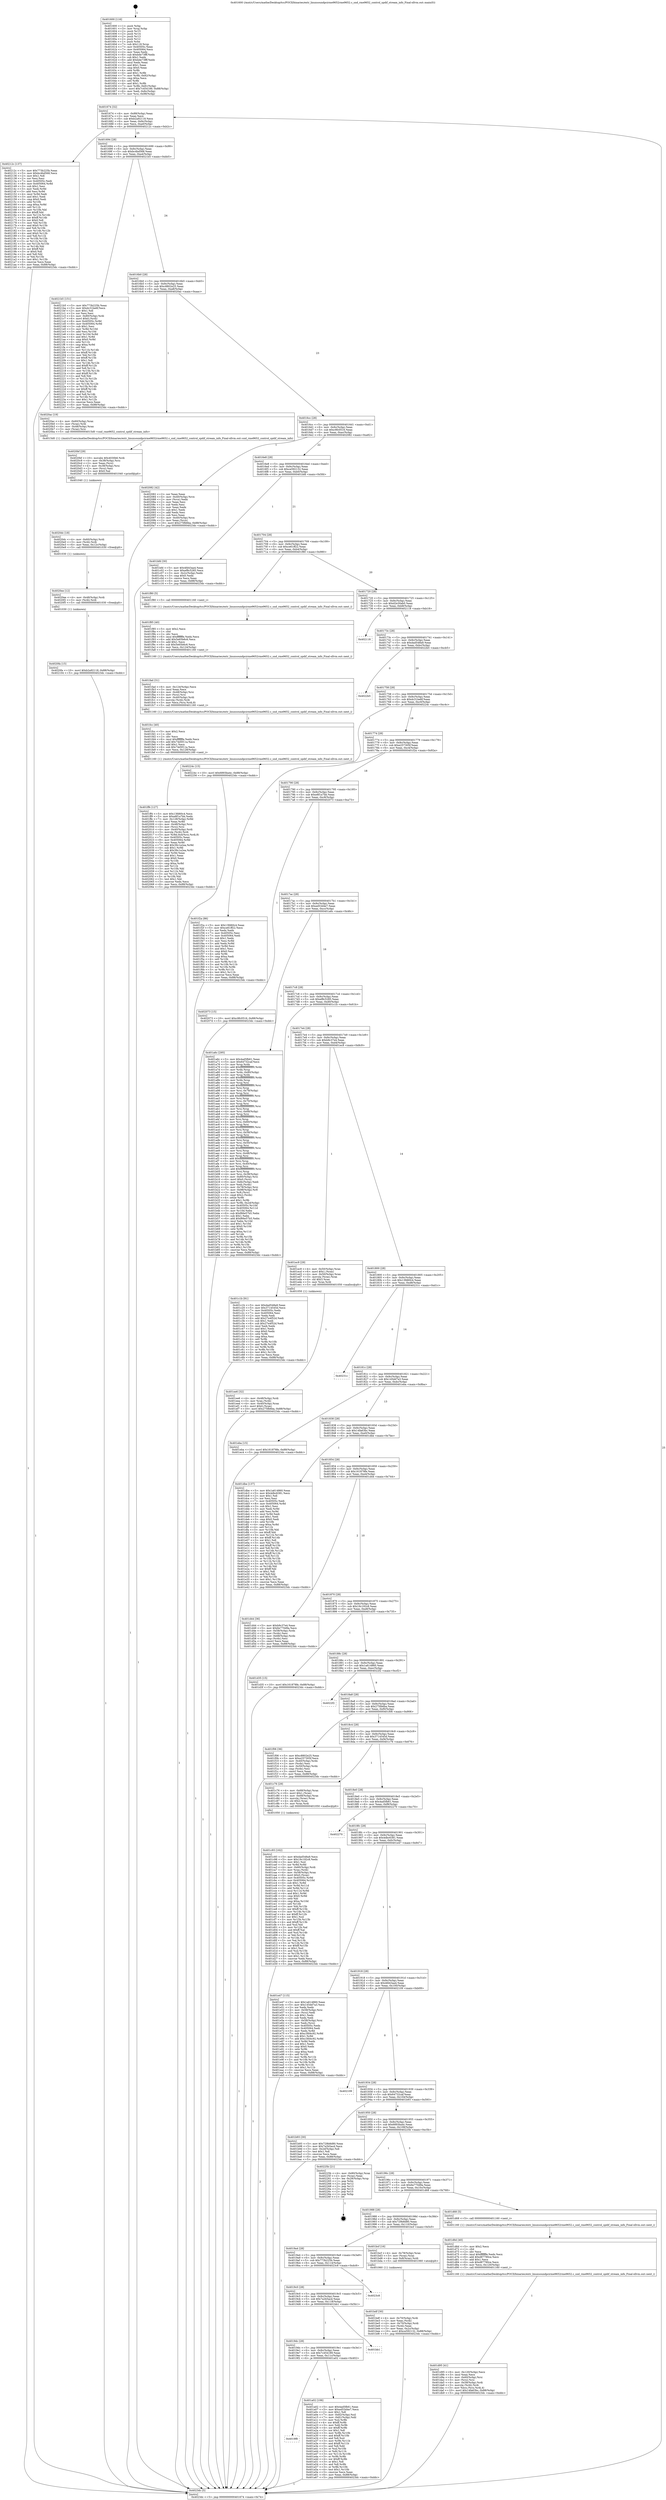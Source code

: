 digraph "0x401600" {
  label = "0x401600 (/mnt/c/Users/mathe/Desktop/tcc/POCII/binaries/extr_linuxsoundpcirme9652rme9652.c_snd_rme9652_control_spdif_stream_info_Final-ollvm.out::main(0))"
  labelloc = "t"
  node[shape=record]

  Entry [label="",width=0.3,height=0.3,shape=circle,fillcolor=black,style=filled]
  "0x401674" [label="{
     0x401674 [32]\l
     | [instrs]\l
     &nbsp;&nbsp;0x401674 \<+6\>: mov -0x88(%rbp),%eax\l
     &nbsp;&nbsp;0x40167a \<+2\>: mov %eax,%ecx\l
     &nbsp;&nbsp;0x40167c \<+6\>: sub $0xb2a92118,%ecx\l
     &nbsp;&nbsp;0x401682 \<+6\>: mov %eax,-0x9c(%rbp)\l
     &nbsp;&nbsp;0x401688 \<+6\>: mov %ecx,-0xa0(%rbp)\l
     &nbsp;&nbsp;0x40168e \<+6\>: je 000000000040212c \<main+0xb2c\>\l
  }"]
  "0x40212c" [label="{
     0x40212c [137]\l
     | [instrs]\l
     &nbsp;&nbsp;0x40212c \<+5\>: mov $0x773b225b,%eax\l
     &nbsp;&nbsp;0x402131 \<+5\>: mov $0xbc4bd568,%ecx\l
     &nbsp;&nbsp;0x402136 \<+2\>: mov $0x1,%dl\l
     &nbsp;&nbsp;0x402138 \<+2\>: xor %esi,%esi\l
     &nbsp;&nbsp;0x40213a \<+7\>: mov 0x40505c,%edi\l
     &nbsp;&nbsp;0x402141 \<+8\>: mov 0x405064,%r8d\l
     &nbsp;&nbsp;0x402149 \<+3\>: sub $0x1,%esi\l
     &nbsp;&nbsp;0x40214c \<+3\>: mov %edi,%r9d\l
     &nbsp;&nbsp;0x40214f \<+3\>: add %esi,%r9d\l
     &nbsp;&nbsp;0x402152 \<+4\>: imul %r9d,%edi\l
     &nbsp;&nbsp;0x402156 \<+3\>: and $0x1,%edi\l
     &nbsp;&nbsp;0x402159 \<+3\>: cmp $0x0,%edi\l
     &nbsp;&nbsp;0x40215c \<+4\>: sete %r10b\l
     &nbsp;&nbsp;0x402160 \<+4\>: cmp $0xa,%r8d\l
     &nbsp;&nbsp;0x402164 \<+4\>: setl %r11b\l
     &nbsp;&nbsp;0x402168 \<+3\>: mov %r10b,%bl\l
     &nbsp;&nbsp;0x40216b \<+3\>: xor $0xff,%bl\l
     &nbsp;&nbsp;0x40216e \<+3\>: mov %r11b,%r14b\l
     &nbsp;&nbsp;0x402171 \<+4\>: xor $0xff,%r14b\l
     &nbsp;&nbsp;0x402175 \<+3\>: xor $0x0,%dl\l
     &nbsp;&nbsp;0x402178 \<+3\>: mov %bl,%r15b\l
     &nbsp;&nbsp;0x40217b \<+4\>: and $0x0,%r15b\l
     &nbsp;&nbsp;0x40217f \<+3\>: and %dl,%r10b\l
     &nbsp;&nbsp;0x402182 \<+3\>: mov %r14b,%r12b\l
     &nbsp;&nbsp;0x402185 \<+4\>: and $0x0,%r12b\l
     &nbsp;&nbsp;0x402189 \<+3\>: and %dl,%r11b\l
     &nbsp;&nbsp;0x40218c \<+3\>: or %r10b,%r15b\l
     &nbsp;&nbsp;0x40218f \<+3\>: or %r11b,%r12b\l
     &nbsp;&nbsp;0x402192 \<+3\>: xor %r12b,%r15b\l
     &nbsp;&nbsp;0x402195 \<+3\>: or %r14b,%bl\l
     &nbsp;&nbsp;0x402198 \<+3\>: xor $0xff,%bl\l
     &nbsp;&nbsp;0x40219b \<+3\>: or $0x0,%dl\l
     &nbsp;&nbsp;0x40219e \<+2\>: and %dl,%bl\l
     &nbsp;&nbsp;0x4021a0 \<+3\>: or %bl,%r15b\l
     &nbsp;&nbsp;0x4021a3 \<+4\>: test $0x1,%r15b\l
     &nbsp;&nbsp;0x4021a7 \<+3\>: cmovne %ecx,%eax\l
     &nbsp;&nbsp;0x4021aa \<+6\>: mov %eax,-0x88(%rbp)\l
     &nbsp;&nbsp;0x4021b0 \<+5\>: jmp 00000000004023dc \<main+0xddc\>\l
  }"]
  "0x401694" [label="{
     0x401694 [28]\l
     | [instrs]\l
     &nbsp;&nbsp;0x401694 \<+5\>: jmp 0000000000401699 \<main+0x99\>\l
     &nbsp;&nbsp;0x401699 \<+6\>: mov -0x9c(%rbp),%eax\l
     &nbsp;&nbsp;0x40169f \<+5\>: sub $0xbc4bd568,%eax\l
     &nbsp;&nbsp;0x4016a4 \<+6\>: mov %eax,-0xa4(%rbp)\l
     &nbsp;&nbsp;0x4016aa \<+6\>: je 00000000004021b5 \<main+0xbb5\>\l
  }"]
  Exit [label="",width=0.3,height=0.3,shape=circle,fillcolor=black,style=filled,peripheries=2]
  "0x4021b5" [label="{
     0x4021b5 [151]\l
     | [instrs]\l
     &nbsp;&nbsp;0x4021b5 \<+5\>: mov $0x773b225b,%eax\l
     &nbsp;&nbsp;0x4021ba \<+5\>: mov $0xdc31be6f,%ecx\l
     &nbsp;&nbsp;0x4021bf \<+2\>: mov $0x1,%dl\l
     &nbsp;&nbsp;0x4021c1 \<+2\>: xor %esi,%esi\l
     &nbsp;&nbsp;0x4021c3 \<+4\>: mov -0x80(%rbp),%rdi\l
     &nbsp;&nbsp;0x4021c7 \<+6\>: movl $0x0,(%rdi)\l
     &nbsp;&nbsp;0x4021cd \<+8\>: mov 0x40505c,%r8d\l
     &nbsp;&nbsp;0x4021d5 \<+8\>: mov 0x405064,%r9d\l
     &nbsp;&nbsp;0x4021dd \<+3\>: sub $0x1,%esi\l
     &nbsp;&nbsp;0x4021e0 \<+3\>: mov %r8d,%r10d\l
     &nbsp;&nbsp;0x4021e3 \<+3\>: add %esi,%r10d\l
     &nbsp;&nbsp;0x4021e6 \<+4\>: imul %r10d,%r8d\l
     &nbsp;&nbsp;0x4021ea \<+4\>: and $0x1,%r8d\l
     &nbsp;&nbsp;0x4021ee \<+4\>: cmp $0x0,%r8d\l
     &nbsp;&nbsp;0x4021f2 \<+4\>: sete %r11b\l
     &nbsp;&nbsp;0x4021f6 \<+4\>: cmp $0xa,%r9d\l
     &nbsp;&nbsp;0x4021fa \<+3\>: setl %bl\l
     &nbsp;&nbsp;0x4021fd \<+3\>: mov %r11b,%r14b\l
     &nbsp;&nbsp;0x402200 \<+4\>: xor $0xff,%r14b\l
     &nbsp;&nbsp;0x402204 \<+3\>: mov %bl,%r15b\l
     &nbsp;&nbsp;0x402207 \<+4\>: xor $0xff,%r15b\l
     &nbsp;&nbsp;0x40220b \<+3\>: xor $0x1,%dl\l
     &nbsp;&nbsp;0x40220e \<+3\>: mov %r14b,%r12b\l
     &nbsp;&nbsp;0x402211 \<+4\>: and $0xff,%r12b\l
     &nbsp;&nbsp;0x402215 \<+3\>: and %dl,%r11b\l
     &nbsp;&nbsp;0x402218 \<+3\>: mov %r15b,%r13b\l
     &nbsp;&nbsp;0x40221b \<+4\>: and $0xff,%r13b\l
     &nbsp;&nbsp;0x40221f \<+2\>: and %dl,%bl\l
     &nbsp;&nbsp;0x402221 \<+3\>: or %r11b,%r12b\l
     &nbsp;&nbsp;0x402224 \<+3\>: or %bl,%r13b\l
     &nbsp;&nbsp;0x402227 \<+3\>: xor %r13b,%r12b\l
     &nbsp;&nbsp;0x40222a \<+3\>: or %r15b,%r14b\l
     &nbsp;&nbsp;0x40222d \<+4\>: xor $0xff,%r14b\l
     &nbsp;&nbsp;0x402231 \<+3\>: or $0x1,%dl\l
     &nbsp;&nbsp;0x402234 \<+3\>: and %dl,%r14b\l
     &nbsp;&nbsp;0x402237 \<+3\>: or %r14b,%r12b\l
     &nbsp;&nbsp;0x40223a \<+4\>: test $0x1,%r12b\l
     &nbsp;&nbsp;0x40223e \<+3\>: cmovne %ecx,%eax\l
     &nbsp;&nbsp;0x402241 \<+6\>: mov %eax,-0x88(%rbp)\l
     &nbsp;&nbsp;0x402247 \<+5\>: jmp 00000000004023dc \<main+0xddc\>\l
  }"]
  "0x4016b0" [label="{
     0x4016b0 [28]\l
     | [instrs]\l
     &nbsp;&nbsp;0x4016b0 \<+5\>: jmp 00000000004016b5 \<main+0xb5\>\l
     &nbsp;&nbsp;0x4016b5 \<+6\>: mov -0x9c(%rbp),%eax\l
     &nbsp;&nbsp;0x4016bb \<+5\>: sub $0xc8802e25,%eax\l
     &nbsp;&nbsp;0x4016c0 \<+6\>: mov %eax,-0xa8(%rbp)\l
     &nbsp;&nbsp;0x4016c6 \<+6\>: je 00000000004020ac \<main+0xaac\>\l
  }"]
  "0x4020fa" [label="{
     0x4020fa [15]\l
     | [instrs]\l
     &nbsp;&nbsp;0x4020fa \<+10\>: movl $0xb2a92118,-0x88(%rbp)\l
     &nbsp;&nbsp;0x402104 \<+5\>: jmp 00000000004023dc \<main+0xddc\>\l
  }"]
  "0x4020ac" [label="{
     0x4020ac [19]\l
     | [instrs]\l
     &nbsp;&nbsp;0x4020ac \<+4\>: mov -0x60(%rbp),%rax\l
     &nbsp;&nbsp;0x4020b0 \<+3\>: mov (%rax),%rdi\l
     &nbsp;&nbsp;0x4020b3 \<+4\>: mov -0x48(%rbp),%rax\l
     &nbsp;&nbsp;0x4020b7 \<+3\>: mov (%rax),%rsi\l
     &nbsp;&nbsp;0x4020ba \<+5\>: call 00000000004015d0 \<snd_rme9652_control_spdif_stream_info\>\l
     | [calls]\l
     &nbsp;&nbsp;0x4015d0 \{1\} (/mnt/c/Users/mathe/Desktop/tcc/POCII/binaries/extr_linuxsoundpcirme9652rme9652.c_snd_rme9652_control_spdif_stream_info_Final-ollvm.out::snd_rme9652_control_spdif_stream_info)\l
  }"]
  "0x4016cc" [label="{
     0x4016cc [28]\l
     | [instrs]\l
     &nbsp;&nbsp;0x4016cc \<+5\>: jmp 00000000004016d1 \<main+0xd1\>\l
     &nbsp;&nbsp;0x4016d1 \<+6\>: mov -0x9c(%rbp),%eax\l
     &nbsp;&nbsp;0x4016d7 \<+5\>: sub $0xc9fc0516,%eax\l
     &nbsp;&nbsp;0x4016dc \<+6\>: mov %eax,-0xac(%rbp)\l
     &nbsp;&nbsp;0x4016e2 \<+6\>: je 0000000000402082 \<main+0xa82\>\l
  }"]
  "0x4020ee" [label="{
     0x4020ee [12]\l
     | [instrs]\l
     &nbsp;&nbsp;0x4020ee \<+4\>: mov -0x48(%rbp),%rdi\l
     &nbsp;&nbsp;0x4020f2 \<+3\>: mov (%rdi),%rdi\l
     &nbsp;&nbsp;0x4020f5 \<+5\>: call 0000000000401030 \<free@plt\>\l
     | [calls]\l
     &nbsp;&nbsp;0x401030 \{1\} (unknown)\l
  }"]
  "0x402082" [label="{
     0x402082 [42]\l
     | [instrs]\l
     &nbsp;&nbsp;0x402082 \<+2\>: xor %eax,%eax\l
     &nbsp;&nbsp;0x402084 \<+4\>: mov -0x40(%rbp),%rcx\l
     &nbsp;&nbsp;0x402088 \<+2\>: mov (%rcx),%edx\l
     &nbsp;&nbsp;0x40208a \<+2\>: mov %eax,%esi\l
     &nbsp;&nbsp;0x40208c \<+2\>: sub %edx,%esi\l
     &nbsp;&nbsp;0x40208e \<+2\>: mov %eax,%edx\l
     &nbsp;&nbsp;0x402090 \<+3\>: sub $0x1,%edx\l
     &nbsp;&nbsp;0x402093 \<+2\>: add %edx,%esi\l
     &nbsp;&nbsp;0x402095 \<+2\>: sub %esi,%eax\l
     &nbsp;&nbsp;0x402097 \<+4\>: mov -0x40(%rbp),%rcx\l
     &nbsp;&nbsp;0x40209b \<+2\>: mov %eax,(%rcx)\l
     &nbsp;&nbsp;0x40209d \<+10\>: movl $0x275fb6ba,-0x88(%rbp)\l
     &nbsp;&nbsp;0x4020a7 \<+5\>: jmp 00000000004023dc \<main+0xddc\>\l
  }"]
  "0x4016e8" [label="{
     0x4016e8 [28]\l
     | [instrs]\l
     &nbsp;&nbsp;0x4016e8 \<+5\>: jmp 00000000004016ed \<main+0xed\>\l
     &nbsp;&nbsp;0x4016ed \<+6\>: mov -0x9c(%rbp),%eax\l
     &nbsp;&nbsp;0x4016f3 \<+5\>: sub $0xce592132,%eax\l
     &nbsp;&nbsp;0x4016f8 \<+6\>: mov %eax,-0xb0(%rbp)\l
     &nbsp;&nbsp;0x4016fe \<+6\>: je 0000000000401bfd \<main+0x5fd\>\l
  }"]
  "0x4020dc" [label="{
     0x4020dc [18]\l
     | [instrs]\l
     &nbsp;&nbsp;0x4020dc \<+4\>: mov -0x60(%rbp),%rdi\l
     &nbsp;&nbsp;0x4020e0 \<+3\>: mov (%rdi),%rdi\l
     &nbsp;&nbsp;0x4020e3 \<+6\>: mov %eax,-0x12c(%rbp)\l
     &nbsp;&nbsp;0x4020e9 \<+5\>: call 0000000000401030 \<free@plt\>\l
     | [calls]\l
     &nbsp;&nbsp;0x401030 \{1\} (unknown)\l
  }"]
  "0x401bfd" [label="{
     0x401bfd [30]\l
     | [instrs]\l
     &nbsp;&nbsp;0x401bfd \<+5\>: mov $0x4fd43aa4,%eax\l
     &nbsp;&nbsp;0x401c02 \<+5\>: mov $0xef8c5285,%ecx\l
     &nbsp;&nbsp;0x401c07 \<+3\>: mov -0x2c(%rbp),%edx\l
     &nbsp;&nbsp;0x401c0a \<+3\>: cmp $0x0,%edx\l
     &nbsp;&nbsp;0x401c0d \<+3\>: cmove %ecx,%eax\l
     &nbsp;&nbsp;0x401c10 \<+6\>: mov %eax,-0x88(%rbp)\l
     &nbsp;&nbsp;0x401c16 \<+5\>: jmp 00000000004023dc \<main+0xddc\>\l
  }"]
  "0x401704" [label="{
     0x401704 [28]\l
     | [instrs]\l
     &nbsp;&nbsp;0x401704 \<+5\>: jmp 0000000000401709 \<main+0x109\>\l
     &nbsp;&nbsp;0x401709 \<+6\>: mov -0x9c(%rbp),%eax\l
     &nbsp;&nbsp;0x40170f \<+5\>: sub $0xce61ff22,%eax\l
     &nbsp;&nbsp;0x401714 \<+6\>: mov %eax,-0xb4(%rbp)\l
     &nbsp;&nbsp;0x40171a \<+6\>: je 0000000000401f80 \<main+0x980\>\l
  }"]
  "0x4020bf" [label="{
     0x4020bf [29]\l
     | [instrs]\l
     &nbsp;&nbsp;0x4020bf \<+10\>: movabs $0x4030b6,%rdi\l
     &nbsp;&nbsp;0x4020c9 \<+4\>: mov -0x38(%rbp),%rsi\l
     &nbsp;&nbsp;0x4020cd \<+2\>: mov %eax,(%rsi)\l
     &nbsp;&nbsp;0x4020cf \<+4\>: mov -0x38(%rbp),%rsi\l
     &nbsp;&nbsp;0x4020d3 \<+2\>: mov (%rsi),%esi\l
     &nbsp;&nbsp;0x4020d5 \<+2\>: mov $0x0,%al\l
     &nbsp;&nbsp;0x4020d7 \<+5\>: call 0000000000401040 \<printf@plt\>\l
     | [calls]\l
     &nbsp;&nbsp;0x401040 \{1\} (unknown)\l
  }"]
  "0x401f80" [label="{
     0x401f80 [5]\l
     | [instrs]\l
     &nbsp;&nbsp;0x401f80 \<+5\>: call 0000000000401160 \<next_i\>\l
     | [calls]\l
     &nbsp;&nbsp;0x401160 \{1\} (/mnt/c/Users/mathe/Desktop/tcc/POCII/binaries/extr_linuxsoundpcirme9652rme9652.c_snd_rme9652_control_spdif_stream_info_Final-ollvm.out::next_i)\l
  }"]
  "0x401720" [label="{
     0x401720 [28]\l
     | [instrs]\l
     &nbsp;&nbsp;0x401720 \<+5\>: jmp 0000000000401725 \<main+0x125\>\l
     &nbsp;&nbsp;0x401725 \<+6\>: mov -0x9c(%rbp),%eax\l
     &nbsp;&nbsp;0x40172b \<+5\>: sub $0xd2e30ab0,%eax\l
     &nbsp;&nbsp;0x401730 \<+6\>: mov %eax,-0xb8(%rbp)\l
     &nbsp;&nbsp;0x401736 \<+6\>: je 0000000000402118 \<main+0xb18\>\l
  }"]
  "0x401ff4" [label="{
     0x401ff4 [127]\l
     | [instrs]\l
     &nbsp;&nbsp;0x401ff4 \<+5\>: mov $0x13fd60c4,%ecx\l
     &nbsp;&nbsp;0x401ff9 \<+5\>: mov $0xe8f1a7bb,%edx\l
     &nbsp;&nbsp;0x401ffe \<+7\>: mov -0x128(%rbp),%r8d\l
     &nbsp;&nbsp;0x402005 \<+4\>: imul %eax,%r8d\l
     &nbsp;&nbsp;0x402009 \<+4\>: mov -0x48(%rbp),%rsi\l
     &nbsp;&nbsp;0x40200d \<+3\>: mov (%rsi),%rsi\l
     &nbsp;&nbsp;0x402010 \<+4\>: mov -0x40(%rbp),%rdi\l
     &nbsp;&nbsp;0x402014 \<+3\>: movslq (%rdi),%rdi\l
     &nbsp;&nbsp;0x402017 \<+5\>: mov %r8d,0x4(%rsi,%rdi,8)\l
     &nbsp;&nbsp;0x40201c \<+7\>: mov 0x40505c,%eax\l
     &nbsp;&nbsp;0x402023 \<+8\>: mov 0x405064,%r8d\l
     &nbsp;&nbsp;0x40202b \<+3\>: mov %eax,%r9d\l
     &nbsp;&nbsp;0x40202e \<+7\>: add $0x39c1a2ea,%r9d\l
     &nbsp;&nbsp;0x402035 \<+4\>: sub $0x1,%r9d\l
     &nbsp;&nbsp;0x402039 \<+7\>: sub $0x39c1a2ea,%r9d\l
     &nbsp;&nbsp;0x402040 \<+4\>: imul %r9d,%eax\l
     &nbsp;&nbsp;0x402044 \<+3\>: and $0x1,%eax\l
     &nbsp;&nbsp;0x402047 \<+3\>: cmp $0x0,%eax\l
     &nbsp;&nbsp;0x40204a \<+4\>: sete %r10b\l
     &nbsp;&nbsp;0x40204e \<+4\>: cmp $0xa,%r8d\l
     &nbsp;&nbsp;0x402052 \<+4\>: setl %r11b\l
     &nbsp;&nbsp;0x402056 \<+3\>: mov %r10b,%bl\l
     &nbsp;&nbsp;0x402059 \<+3\>: and %r11b,%bl\l
     &nbsp;&nbsp;0x40205c \<+3\>: xor %r11b,%r10b\l
     &nbsp;&nbsp;0x40205f \<+3\>: or %r10b,%bl\l
     &nbsp;&nbsp;0x402062 \<+3\>: test $0x1,%bl\l
     &nbsp;&nbsp;0x402065 \<+3\>: cmovne %edx,%ecx\l
     &nbsp;&nbsp;0x402068 \<+6\>: mov %ecx,-0x88(%rbp)\l
     &nbsp;&nbsp;0x40206e \<+5\>: jmp 00000000004023dc \<main+0xddc\>\l
  }"]
  "0x402118" [label="{
     0x402118\l
  }", style=dashed]
  "0x40173c" [label="{
     0x40173c [28]\l
     | [instrs]\l
     &nbsp;&nbsp;0x40173c \<+5\>: jmp 0000000000401741 \<main+0x141\>\l
     &nbsp;&nbsp;0x401741 \<+6\>: mov -0x9c(%rbp),%eax\l
     &nbsp;&nbsp;0x401747 \<+5\>: sub $0xdad548a9,%eax\l
     &nbsp;&nbsp;0x40174c \<+6\>: mov %eax,-0xbc(%rbp)\l
     &nbsp;&nbsp;0x401752 \<+6\>: je 00000000004022b5 \<main+0xcb5\>\l
  }"]
  "0x401fcc" [label="{
     0x401fcc [40]\l
     | [instrs]\l
     &nbsp;&nbsp;0x401fcc \<+5\>: mov $0x2,%ecx\l
     &nbsp;&nbsp;0x401fd1 \<+1\>: cltd\l
     &nbsp;&nbsp;0x401fd2 \<+2\>: idiv %ecx\l
     &nbsp;&nbsp;0x401fd4 \<+6\>: imul $0xfffffffe,%edx,%ecx\l
     &nbsp;&nbsp;0x401fda \<+6\>: add $0x74d5f11a,%ecx\l
     &nbsp;&nbsp;0x401fe0 \<+3\>: add $0x1,%ecx\l
     &nbsp;&nbsp;0x401fe3 \<+6\>: sub $0x74d5f11a,%ecx\l
     &nbsp;&nbsp;0x401fe9 \<+6\>: mov %ecx,-0x128(%rbp)\l
     &nbsp;&nbsp;0x401fef \<+5\>: call 0000000000401160 \<next_i\>\l
     | [calls]\l
     &nbsp;&nbsp;0x401160 \{1\} (/mnt/c/Users/mathe/Desktop/tcc/POCII/binaries/extr_linuxsoundpcirme9652rme9652.c_snd_rme9652_control_spdif_stream_info_Final-ollvm.out::next_i)\l
  }"]
  "0x4022b5" [label="{
     0x4022b5\l
  }", style=dashed]
  "0x401758" [label="{
     0x401758 [28]\l
     | [instrs]\l
     &nbsp;&nbsp;0x401758 \<+5\>: jmp 000000000040175d \<main+0x15d\>\l
     &nbsp;&nbsp;0x40175d \<+6\>: mov -0x9c(%rbp),%eax\l
     &nbsp;&nbsp;0x401763 \<+5\>: sub $0xdc31be6f,%eax\l
     &nbsp;&nbsp;0x401768 \<+6\>: mov %eax,-0xc0(%rbp)\l
     &nbsp;&nbsp;0x40176e \<+6\>: je 000000000040224c \<main+0xc4c\>\l
  }"]
  "0x401fad" [label="{
     0x401fad [31]\l
     | [instrs]\l
     &nbsp;&nbsp;0x401fad \<+6\>: mov -0x124(%rbp),%ecx\l
     &nbsp;&nbsp;0x401fb3 \<+3\>: imul %eax,%ecx\l
     &nbsp;&nbsp;0x401fb6 \<+4\>: mov -0x48(%rbp),%rsi\l
     &nbsp;&nbsp;0x401fba \<+3\>: mov (%rsi),%rsi\l
     &nbsp;&nbsp;0x401fbd \<+4\>: mov -0x40(%rbp),%rdi\l
     &nbsp;&nbsp;0x401fc1 \<+3\>: movslq (%rdi),%rdi\l
     &nbsp;&nbsp;0x401fc4 \<+3\>: mov %ecx,(%rsi,%rdi,8)\l
     &nbsp;&nbsp;0x401fc7 \<+5\>: call 0000000000401160 \<next_i\>\l
     | [calls]\l
     &nbsp;&nbsp;0x401160 \{1\} (/mnt/c/Users/mathe/Desktop/tcc/POCII/binaries/extr_linuxsoundpcirme9652rme9652.c_snd_rme9652_control_spdif_stream_info_Final-ollvm.out::next_i)\l
  }"]
  "0x40224c" [label="{
     0x40224c [15]\l
     | [instrs]\l
     &nbsp;&nbsp;0x40224c \<+10\>: movl $0x6893ba4c,-0x88(%rbp)\l
     &nbsp;&nbsp;0x402256 \<+5\>: jmp 00000000004023dc \<main+0xddc\>\l
  }"]
  "0x401774" [label="{
     0x401774 [28]\l
     | [instrs]\l
     &nbsp;&nbsp;0x401774 \<+5\>: jmp 0000000000401779 \<main+0x179\>\l
     &nbsp;&nbsp;0x401779 \<+6\>: mov -0x9c(%rbp),%eax\l
     &nbsp;&nbsp;0x40177f \<+5\>: sub $0xe257305f,%eax\l
     &nbsp;&nbsp;0x401784 \<+6\>: mov %eax,-0xc4(%rbp)\l
     &nbsp;&nbsp;0x40178a \<+6\>: je 0000000000401f2a \<main+0x92a\>\l
  }"]
  "0x401f85" [label="{
     0x401f85 [40]\l
     | [instrs]\l
     &nbsp;&nbsp;0x401f85 \<+5\>: mov $0x2,%ecx\l
     &nbsp;&nbsp;0x401f8a \<+1\>: cltd\l
     &nbsp;&nbsp;0x401f8b \<+2\>: idiv %ecx\l
     &nbsp;&nbsp;0x401f8d \<+6\>: imul $0xfffffffe,%edx,%ecx\l
     &nbsp;&nbsp;0x401f93 \<+6\>: add $0x5e65b6c6,%ecx\l
     &nbsp;&nbsp;0x401f99 \<+3\>: add $0x1,%ecx\l
     &nbsp;&nbsp;0x401f9c \<+6\>: sub $0x5e65b6c6,%ecx\l
     &nbsp;&nbsp;0x401fa2 \<+6\>: mov %ecx,-0x124(%rbp)\l
     &nbsp;&nbsp;0x401fa8 \<+5\>: call 0000000000401160 \<next_i\>\l
     | [calls]\l
     &nbsp;&nbsp;0x401160 \{1\} (/mnt/c/Users/mathe/Desktop/tcc/POCII/binaries/extr_linuxsoundpcirme9652rme9652.c_snd_rme9652_control_spdif_stream_info_Final-ollvm.out::next_i)\l
  }"]
  "0x401f2a" [label="{
     0x401f2a [86]\l
     | [instrs]\l
     &nbsp;&nbsp;0x401f2a \<+5\>: mov $0x13fd60c4,%eax\l
     &nbsp;&nbsp;0x401f2f \<+5\>: mov $0xce61ff22,%ecx\l
     &nbsp;&nbsp;0x401f34 \<+2\>: xor %edx,%edx\l
     &nbsp;&nbsp;0x401f36 \<+7\>: mov 0x40505c,%esi\l
     &nbsp;&nbsp;0x401f3d \<+7\>: mov 0x405064,%edi\l
     &nbsp;&nbsp;0x401f44 \<+3\>: sub $0x1,%edx\l
     &nbsp;&nbsp;0x401f47 \<+3\>: mov %esi,%r8d\l
     &nbsp;&nbsp;0x401f4a \<+3\>: add %edx,%r8d\l
     &nbsp;&nbsp;0x401f4d \<+4\>: imul %r8d,%esi\l
     &nbsp;&nbsp;0x401f51 \<+3\>: and $0x1,%esi\l
     &nbsp;&nbsp;0x401f54 \<+3\>: cmp $0x0,%esi\l
     &nbsp;&nbsp;0x401f57 \<+4\>: sete %r9b\l
     &nbsp;&nbsp;0x401f5b \<+3\>: cmp $0xa,%edi\l
     &nbsp;&nbsp;0x401f5e \<+4\>: setl %r10b\l
     &nbsp;&nbsp;0x401f62 \<+3\>: mov %r9b,%r11b\l
     &nbsp;&nbsp;0x401f65 \<+3\>: and %r10b,%r11b\l
     &nbsp;&nbsp;0x401f68 \<+3\>: xor %r10b,%r9b\l
     &nbsp;&nbsp;0x401f6b \<+3\>: or %r9b,%r11b\l
     &nbsp;&nbsp;0x401f6e \<+4\>: test $0x1,%r11b\l
     &nbsp;&nbsp;0x401f72 \<+3\>: cmovne %ecx,%eax\l
     &nbsp;&nbsp;0x401f75 \<+6\>: mov %eax,-0x88(%rbp)\l
     &nbsp;&nbsp;0x401f7b \<+5\>: jmp 00000000004023dc \<main+0xddc\>\l
  }"]
  "0x401790" [label="{
     0x401790 [28]\l
     | [instrs]\l
     &nbsp;&nbsp;0x401790 \<+5\>: jmp 0000000000401795 \<main+0x195\>\l
     &nbsp;&nbsp;0x401795 \<+6\>: mov -0x9c(%rbp),%eax\l
     &nbsp;&nbsp;0x40179b \<+5\>: sub $0xe8f1a7bb,%eax\l
     &nbsp;&nbsp;0x4017a0 \<+6\>: mov %eax,-0xc8(%rbp)\l
     &nbsp;&nbsp;0x4017a6 \<+6\>: je 0000000000402073 \<main+0xa73\>\l
  }"]
  "0x401ee6" [label="{
     0x401ee6 [32]\l
     | [instrs]\l
     &nbsp;&nbsp;0x401ee6 \<+4\>: mov -0x48(%rbp),%rdi\l
     &nbsp;&nbsp;0x401eea \<+3\>: mov %rax,(%rdi)\l
     &nbsp;&nbsp;0x401eed \<+4\>: mov -0x40(%rbp),%rax\l
     &nbsp;&nbsp;0x401ef1 \<+6\>: movl $0x0,(%rax)\l
     &nbsp;&nbsp;0x401ef7 \<+10\>: movl $0x275fb6ba,-0x88(%rbp)\l
     &nbsp;&nbsp;0x401f01 \<+5\>: jmp 00000000004023dc \<main+0xddc\>\l
  }"]
  "0x402073" [label="{
     0x402073 [15]\l
     | [instrs]\l
     &nbsp;&nbsp;0x402073 \<+10\>: movl $0xc9fc0516,-0x88(%rbp)\l
     &nbsp;&nbsp;0x40207d \<+5\>: jmp 00000000004023dc \<main+0xddc\>\l
  }"]
  "0x4017ac" [label="{
     0x4017ac [28]\l
     | [instrs]\l
     &nbsp;&nbsp;0x4017ac \<+5\>: jmp 00000000004017b1 \<main+0x1b1\>\l
     &nbsp;&nbsp;0x4017b1 \<+6\>: mov -0x9c(%rbp),%eax\l
     &nbsp;&nbsp;0x4017b7 \<+5\>: sub $0xed53d4e7,%eax\l
     &nbsp;&nbsp;0x4017bc \<+6\>: mov %eax,-0xcc(%rbp)\l
     &nbsp;&nbsp;0x4017c2 \<+6\>: je 0000000000401a6c \<main+0x46c\>\l
  }"]
  "0x401d95" [label="{
     0x401d95 [41]\l
     | [instrs]\l
     &nbsp;&nbsp;0x401d95 \<+6\>: mov -0x120(%rbp),%ecx\l
     &nbsp;&nbsp;0x401d9b \<+3\>: imul %eax,%ecx\l
     &nbsp;&nbsp;0x401d9e \<+4\>: mov -0x60(%rbp),%rsi\l
     &nbsp;&nbsp;0x401da2 \<+3\>: mov (%rsi),%rsi\l
     &nbsp;&nbsp;0x401da5 \<+4\>: mov -0x58(%rbp),%rdi\l
     &nbsp;&nbsp;0x401da9 \<+3\>: movslq (%rdi),%rdi\l
     &nbsp;&nbsp;0x401dac \<+3\>: mov %ecx,(%rsi,%rdi,4)\l
     &nbsp;&nbsp;0x401daf \<+10\>: movl $0x14fa63bc,-0x88(%rbp)\l
     &nbsp;&nbsp;0x401db9 \<+5\>: jmp 00000000004023dc \<main+0xddc\>\l
  }"]
  "0x401a6c" [label="{
     0x401a6c [295]\l
     | [instrs]\l
     &nbsp;&nbsp;0x401a6c \<+5\>: mov $0x4ad5fb61,%eax\l
     &nbsp;&nbsp;0x401a71 \<+5\>: mov $0x64732caf,%ecx\l
     &nbsp;&nbsp;0x401a76 \<+3\>: mov %rsp,%rdx\l
     &nbsp;&nbsp;0x401a79 \<+4\>: add $0xfffffffffffffff0,%rdx\l
     &nbsp;&nbsp;0x401a7d \<+3\>: mov %rdx,%rsp\l
     &nbsp;&nbsp;0x401a80 \<+4\>: mov %rdx,-0x80(%rbp)\l
     &nbsp;&nbsp;0x401a84 \<+3\>: mov %rsp,%rdx\l
     &nbsp;&nbsp;0x401a87 \<+4\>: add $0xfffffffffffffff0,%rdx\l
     &nbsp;&nbsp;0x401a8b \<+3\>: mov %rdx,%rsp\l
     &nbsp;&nbsp;0x401a8e \<+3\>: mov %rsp,%rsi\l
     &nbsp;&nbsp;0x401a91 \<+4\>: add $0xfffffffffffffff0,%rsi\l
     &nbsp;&nbsp;0x401a95 \<+3\>: mov %rsi,%rsp\l
     &nbsp;&nbsp;0x401a98 \<+4\>: mov %rsi,-0x78(%rbp)\l
     &nbsp;&nbsp;0x401a9c \<+3\>: mov %rsp,%rsi\l
     &nbsp;&nbsp;0x401a9f \<+4\>: add $0xfffffffffffffff0,%rsi\l
     &nbsp;&nbsp;0x401aa3 \<+3\>: mov %rsi,%rsp\l
     &nbsp;&nbsp;0x401aa6 \<+4\>: mov %rsi,-0x70(%rbp)\l
     &nbsp;&nbsp;0x401aaa \<+3\>: mov %rsp,%rsi\l
     &nbsp;&nbsp;0x401aad \<+4\>: add $0xfffffffffffffff0,%rsi\l
     &nbsp;&nbsp;0x401ab1 \<+3\>: mov %rsi,%rsp\l
     &nbsp;&nbsp;0x401ab4 \<+4\>: mov %rsi,-0x68(%rbp)\l
     &nbsp;&nbsp;0x401ab8 \<+3\>: mov %rsp,%rsi\l
     &nbsp;&nbsp;0x401abb \<+4\>: add $0xfffffffffffffff0,%rsi\l
     &nbsp;&nbsp;0x401abf \<+3\>: mov %rsi,%rsp\l
     &nbsp;&nbsp;0x401ac2 \<+4\>: mov %rsi,-0x60(%rbp)\l
     &nbsp;&nbsp;0x401ac6 \<+3\>: mov %rsp,%rsi\l
     &nbsp;&nbsp;0x401ac9 \<+4\>: add $0xfffffffffffffff0,%rsi\l
     &nbsp;&nbsp;0x401acd \<+3\>: mov %rsi,%rsp\l
     &nbsp;&nbsp;0x401ad0 \<+4\>: mov %rsi,-0x58(%rbp)\l
     &nbsp;&nbsp;0x401ad4 \<+3\>: mov %rsp,%rsi\l
     &nbsp;&nbsp;0x401ad7 \<+4\>: add $0xfffffffffffffff0,%rsi\l
     &nbsp;&nbsp;0x401adb \<+3\>: mov %rsi,%rsp\l
     &nbsp;&nbsp;0x401ade \<+4\>: mov %rsi,-0x50(%rbp)\l
     &nbsp;&nbsp;0x401ae2 \<+3\>: mov %rsp,%rsi\l
     &nbsp;&nbsp;0x401ae5 \<+4\>: add $0xfffffffffffffff0,%rsi\l
     &nbsp;&nbsp;0x401ae9 \<+3\>: mov %rsi,%rsp\l
     &nbsp;&nbsp;0x401aec \<+4\>: mov %rsi,-0x48(%rbp)\l
     &nbsp;&nbsp;0x401af0 \<+3\>: mov %rsp,%rsi\l
     &nbsp;&nbsp;0x401af3 \<+4\>: add $0xfffffffffffffff0,%rsi\l
     &nbsp;&nbsp;0x401af7 \<+3\>: mov %rsi,%rsp\l
     &nbsp;&nbsp;0x401afa \<+4\>: mov %rsi,-0x40(%rbp)\l
     &nbsp;&nbsp;0x401afe \<+3\>: mov %rsp,%rsi\l
     &nbsp;&nbsp;0x401b01 \<+4\>: add $0xfffffffffffffff0,%rsi\l
     &nbsp;&nbsp;0x401b05 \<+3\>: mov %rsi,%rsp\l
     &nbsp;&nbsp;0x401b08 \<+4\>: mov %rsi,-0x38(%rbp)\l
     &nbsp;&nbsp;0x401b0c \<+4\>: mov -0x80(%rbp),%rsi\l
     &nbsp;&nbsp;0x401b10 \<+6\>: movl $0x0,(%rsi)\l
     &nbsp;&nbsp;0x401b16 \<+6\>: mov -0x8c(%rbp),%edi\l
     &nbsp;&nbsp;0x401b1c \<+2\>: mov %edi,(%rdx)\l
     &nbsp;&nbsp;0x401b1e \<+4\>: mov -0x78(%rbp),%rsi\l
     &nbsp;&nbsp;0x401b22 \<+7\>: mov -0x98(%rbp),%r8\l
     &nbsp;&nbsp;0x401b29 \<+3\>: mov %r8,(%rsi)\l
     &nbsp;&nbsp;0x401b2c \<+3\>: cmpl $0x2,(%rdx)\l
     &nbsp;&nbsp;0x401b2f \<+4\>: setne %r9b\l
     &nbsp;&nbsp;0x401b33 \<+4\>: and $0x1,%r9b\l
     &nbsp;&nbsp;0x401b37 \<+4\>: mov %r9b,-0x2d(%rbp)\l
     &nbsp;&nbsp;0x401b3b \<+8\>: mov 0x40505c,%r10d\l
     &nbsp;&nbsp;0x401b43 \<+8\>: mov 0x405064,%r11d\l
     &nbsp;&nbsp;0x401b4b \<+3\>: mov %r10d,%ebx\l
     &nbsp;&nbsp;0x401b4e \<+6\>: sub $0xf66e57b5,%ebx\l
     &nbsp;&nbsp;0x401b54 \<+3\>: sub $0x1,%ebx\l
     &nbsp;&nbsp;0x401b57 \<+6\>: add $0xf66e57b5,%ebx\l
     &nbsp;&nbsp;0x401b5d \<+4\>: imul %ebx,%r10d\l
     &nbsp;&nbsp;0x401b61 \<+4\>: and $0x1,%r10d\l
     &nbsp;&nbsp;0x401b65 \<+4\>: cmp $0x0,%r10d\l
     &nbsp;&nbsp;0x401b69 \<+4\>: sete %r9b\l
     &nbsp;&nbsp;0x401b6d \<+4\>: cmp $0xa,%r11d\l
     &nbsp;&nbsp;0x401b71 \<+4\>: setl %r14b\l
     &nbsp;&nbsp;0x401b75 \<+3\>: mov %r9b,%r15b\l
     &nbsp;&nbsp;0x401b78 \<+3\>: and %r14b,%r15b\l
     &nbsp;&nbsp;0x401b7b \<+3\>: xor %r14b,%r9b\l
     &nbsp;&nbsp;0x401b7e \<+3\>: or %r9b,%r15b\l
     &nbsp;&nbsp;0x401b81 \<+4\>: test $0x1,%r15b\l
     &nbsp;&nbsp;0x401b85 \<+3\>: cmovne %ecx,%eax\l
     &nbsp;&nbsp;0x401b88 \<+6\>: mov %eax,-0x88(%rbp)\l
     &nbsp;&nbsp;0x401b8e \<+5\>: jmp 00000000004023dc \<main+0xddc\>\l
  }"]
  "0x4017c8" [label="{
     0x4017c8 [28]\l
     | [instrs]\l
     &nbsp;&nbsp;0x4017c8 \<+5\>: jmp 00000000004017cd \<main+0x1cd\>\l
     &nbsp;&nbsp;0x4017cd \<+6\>: mov -0x9c(%rbp),%eax\l
     &nbsp;&nbsp;0x4017d3 \<+5\>: sub $0xef8c5285,%eax\l
     &nbsp;&nbsp;0x4017d8 \<+6\>: mov %eax,-0xd0(%rbp)\l
     &nbsp;&nbsp;0x4017de \<+6\>: je 0000000000401c1b \<main+0x61b\>\l
  }"]
  "0x401d6d" [label="{
     0x401d6d [40]\l
     | [instrs]\l
     &nbsp;&nbsp;0x401d6d \<+5\>: mov $0x2,%ecx\l
     &nbsp;&nbsp;0x401d72 \<+1\>: cltd\l
     &nbsp;&nbsp;0x401d73 \<+2\>: idiv %ecx\l
     &nbsp;&nbsp;0x401d75 \<+6\>: imul $0xfffffffe,%edx,%ecx\l
     &nbsp;&nbsp;0x401d7b \<+6\>: add $0xd87790ce,%ecx\l
     &nbsp;&nbsp;0x401d81 \<+3\>: add $0x1,%ecx\l
     &nbsp;&nbsp;0x401d84 \<+6\>: sub $0xd87790ce,%ecx\l
     &nbsp;&nbsp;0x401d8a \<+6\>: mov %ecx,-0x120(%rbp)\l
     &nbsp;&nbsp;0x401d90 \<+5\>: call 0000000000401160 \<next_i\>\l
     | [calls]\l
     &nbsp;&nbsp;0x401160 \{1\} (/mnt/c/Users/mathe/Desktop/tcc/POCII/binaries/extr_linuxsoundpcirme9652rme9652.c_snd_rme9652_control_spdif_stream_info_Final-ollvm.out::next_i)\l
  }"]
  "0x401c1b" [label="{
     0x401c1b [91]\l
     | [instrs]\l
     &nbsp;&nbsp;0x401c1b \<+5\>: mov $0xdad548a9,%eax\l
     &nbsp;&nbsp;0x401c20 \<+5\>: mov $0x3714545d,%ecx\l
     &nbsp;&nbsp;0x401c25 \<+7\>: mov 0x40505c,%edx\l
     &nbsp;&nbsp;0x401c2c \<+7\>: mov 0x405064,%esi\l
     &nbsp;&nbsp;0x401c33 \<+2\>: mov %edx,%edi\l
     &nbsp;&nbsp;0x401c35 \<+6\>: add $0x27e4f52d,%edi\l
     &nbsp;&nbsp;0x401c3b \<+3\>: sub $0x1,%edi\l
     &nbsp;&nbsp;0x401c3e \<+6\>: sub $0x27e4f52d,%edi\l
     &nbsp;&nbsp;0x401c44 \<+3\>: imul %edi,%edx\l
     &nbsp;&nbsp;0x401c47 \<+3\>: and $0x1,%edx\l
     &nbsp;&nbsp;0x401c4a \<+3\>: cmp $0x0,%edx\l
     &nbsp;&nbsp;0x401c4d \<+4\>: sete %r8b\l
     &nbsp;&nbsp;0x401c51 \<+3\>: cmp $0xa,%esi\l
     &nbsp;&nbsp;0x401c54 \<+4\>: setl %r9b\l
     &nbsp;&nbsp;0x401c58 \<+3\>: mov %r8b,%r10b\l
     &nbsp;&nbsp;0x401c5b \<+3\>: and %r9b,%r10b\l
     &nbsp;&nbsp;0x401c5e \<+3\>: xor %r9b,%r8b\l
     &nbsp;&nbsp;0x401c61 \<+3\>: or %r8b,%r10b\l
     &nbsp;&nbsp;0x401c64 \<+4\>: test $0x1,%r10b\l
     &nbsp;&nbsp;0x401c68 \<+3\>: cmovne %ecx,%eax\l
     &nbsp;&nbsp;0x401c6b \<+6\>: mov %eax,-0x88(%rbp)\l
     &nbsp;&nbsp;0x401c71 \<+5\>: jmp 00000000004023dc \<main+0xddc\>\l
  }"]
  "0x4017e4" [label="{
     0x4017e4 [28]\l
     | [instrs]\l
     &nbsp;&nbsp;0x4017e4 \<+5\>: jmp 00000000004017e9 \<main+0x1e9\>\l
     &nbsp;&nbsp;0x4017e9 \<+6\>: mov -0x9c(%rbp),%eax\l
     &nbsp;&nbsp;0x4017ef \<+5\>: sub $0xb9c37e4,%eax\l
     &nbsp;&nbsp;0x4017f4 \<+6\>: mov %eax,-0xd4(%rbp)\l
     &nbsp;&nbsp;0x4017fa \<+6\>: je 0000000000401ec9 \<main+0x8c9\>\l
  }"]
  "0x401c93" [label="{
     0x401c93 [162]\l
     | [instrs]\l
     &nbsp;&nbsp;0x401c93 \<+5\>: mov $0xdad548a9,%ecx\l
     &nbsp;&nbsp;0x401c98 \<+5\>: mov $0x19c192c8,%edx\l
     &nbsp;&nbsp;0x401c9d \<+3\>: mov $0x1,%sil\l
     &nbsp;&nbsp;0x401ca0 \<+3\>: xor %r8d,%r8d\l
     &nbsp;&nbsp;0x401ca3 \<+4\>: mov -0x60(%rbp),%rdi\l
     &nbsp;&nbsp;0x401ca7 \<+3\>: mov %rax,(%rdi)\l
     &nbsp;&nbsp;0x401caa \<+4\>: mov -0x58(%rbp),%rax\l
     &nbsp;&nbsp;0x401cae \<+6\>: movl $0x0,(%rax)\l
     &nbsp;&nbsp;0x401cb4 \<+8\>: mov 0x40505c,%r9d\l
     &nbsp;&nbsp;0x401cbc \<+8\>: mov 0x405064,%r10d\l
     &nbsp;&nbsp;0x401cc4 \<+4\>: sub $0x1,%r8d\l
     &nbsp;&nbsp;0x401cc8 \<+3\>: mov %r9d,%r11d\l
     &nbsp;&nbsp;0x401ccb \<+3\>: add %r8d,%r11d\l
     &nbsp;&nbsp;0x401cce \<+4\>: imul %r11d,%r9d\l
     &nbsp;&nbsp;0x401cd2 \<+4\>: and $0x1,%r9d\l
     &nbsp;&nbsp;0x401cd6 \<+4\>: cmp $0x0,%r9d\l
     &nbsp;&nbsp;0x401cda \<+3\>: sete %bl\l
     &nbsp;&nbsp;0x401cdd \<+4\>: cmp $0xa,%r10d\l
     &nbsp;&nbsp;0x401ce1 \<+4\>: setl %r14b\l
     &nbsp;&nbsp;0x401ce5 \<+3\>: mov %bl,%r15b\l
     &nbsp;&nbsp;0x401ce8 \<+4\>: xor $0xff,%r15b\l
     &nbsp;&nbsp;0x401cec \<+3\>: mov %r14b,%r12b\l
     &nbsp;&nbsp;0x401cef \<+4\>: xor $0xff,%r12b\l
     &nbsp;&nbsp;0x401cf3 \<+4\>: xor $0x1,%sil\l
     &nbsp;&nbsp;0x401cf7 \<+3\>: mov %r15b,%r13b\l
     &nbsp;&nbsp;0x401cfa \<+4\>: and $0xff,%r13b\l
     &nbsp;&nbsp;0x401cfe \<+3\>: and %sil,%bl\l
     &nbsp;&nbsp;0x401d01 \<+3\>: mov %r12b,%al\l
     &nbsp;&nbsp;0x401d04 \<+2\>: and $0xff,%al\l
     &nbsp;&nbsp;0x401d06 \<+3\>: and %sil,%r14b\l
     &nbsp;&nbsp;0x401d09 \<+3\>: or %bl,%r13b\l
     &nbsp;&nbsp;0x401d0c \<+3\>: or %r14b,%al\l
     &nbsp;&nbsp;0x401d0f \<+3\>: xor %al,%r13b\l
     &nbsp;&nbsp;0x401d12 \<+3\>: or %r12b,%r15b\l
     &nbsp;&nbsp;0x401d15 \<+4\>: xor $0xff,%r15b\l
     &nbsp;&nbsp;0x401d19 \<+4\>: or $0x1,%sil\l
     &nbsp;&nbsp;0x401d1d \<+3\>: and %sil,%r15b\l
     &nbsp;&nbsp;0x401d20 \<+3\>: or %r15b,%r13b\l
     &nbsp;&nbsp;0x401d23 \<+4\>: test $0x1,%r13b\l
     &nbsp;&nbsp;0x401d27 \<+3\>: cmovne %edx,%ecx\l
     &nbsp;&nbsp;0x401d2a \<+6\>: mov %ecx,-0x88(%rbp)\l
     &nbsp;&nbsp;0x401d30 \<+5\>: jmp 00000000004023dc \<main+0xddc\>\l
  }"]
  "0x401ec9" [label="{
     0x401ec9 [29]\l
     | [instrs]\l
     &nbsp;&nbsp;0x401ec9 \<+4\>: mov -0x50(%rbp),%rax\l
     &nbsp;&nbsp;0x401ecd \<+6\>: movl $0x1,(%rax)\l
     &nbsp;&nbsp;0x401ed3 \<+4\>: mov -0x50(%rbp),%rax\l
     &nbsp;&nbsp;0x401ed7 \<+3\>: movslq (%rax),%rax\l
     &nbsp;&nbsp;0x401eda \<+4\>: shl $0x3,%rax\l
     &nbsp;&nbsp;0x401ede \<+3\>: mov %rax,%rdi\l
     &nbsp;&nbsp;0x401ee1 \<+5\>: call 0000000000401050 \<malloc@plt\>\l
     | [calls]\l
     &nbsp;&nbsp;0x401050 \{1\} (unknown)\l
  }"]
  "0x401800" [label="{
     0x401800 [28]\l
     | [instrs]\l
     &nbsp;&nbsp;0x401800 \<+5\>: jmp 0000000000401805 \<main+0x205\>\l
     &nbsp;&nbsp;0x401805 \<+6\>: mov -0x9c(%rbp),%eax\l
     &nbsp;&nbsp;0x40180b \<+5\>: sub $0x13fd60c4,%eax\l
     &nbsp;&nbsp;0x401810 \<+6\>: mov %eax,-0xd8(%rbp)\l
     &nbsp;&nbsp;0x401816 \<+6\>: je 000000000040231c \<main+0xd1c\>\l
  }"]
  "0x401bdf" [label="{
     0x401bdf [30]\l
     | [instrs]\l
     &nbsp;&nbsp;0x401bdf \<+4\>: mov -0x70(%rbp),%rdi\l
     &nbsp;&nbsp;0x401be3 \<+2\>: mov %eax,(%rdi)\l
     &nbsp;&nbsp;0x401be5 \<+4\>: mov -0x70(%rbp),%rdi\l
     &nbsp;&nbsp;0x401be9 \<+2\>: mov (%rdi),%eax\l
     &nbsp;&nbsp;0x401beb \<+3\>: mov %eax,-0x2c(%rbp)\l
     &nbsp;&nbsp;0x401bee \<+10\>: movl $0xce592132,-0x88(%rbp)\l
     &nbsp;&nbsp;0x401bf8 \<+5\>: jmp 00000000004023dc \<main+0xddc\>\l
  }"]
  "0x40231c" [label="{
     0x40231c\l
  }", style=dashed]
  "0x40181c" [label="{
     0x40181c [28]\l
     | [instrs]\l
     &nbsp;&nbsp;0x40181c \<+5\>: jmp 0000000000401821 \<main+0x221\>\l
     &nbsp;&nbsp;0x401821 \<+6\>: mov -0x9c(%rbp),%eax\l
     &nbsp;&nbsp;0x401827 \<+5\>: sub $0x145dd7a3,%eax\l
     &nbsp;&nbsp;0x40182c \<+6\>: mov %eax,-0xdc(%rbp)\l
     &nbsp;&nbsp;0x401832 \<+6\>: je 0000000000401eba \<main+0x8ba\>\l
  }"]
  "0x401600" [label="{
     0x401600 [116]\l
     | [instrs]\l
     &nbsp;&nbsp;0x401600 \<+1\>: push %rbp\l
     &nbsp;&nbsp;0x401601 \<+3\>: mov %rsp,%rbp\l
     &nbsp;&nbsp;0x401604 \<+2\>: push %r15\l
     &nbsp;&nbsp;0x401606 \<+2\>: push %r14\l
     &nbsp;&nbsp;0x401608 \<+2\>: push %r13\l
     &nbsp;&nbsp;0x40160a \<+2\>: push %r12\l
     &nbsp;&nbsp;0x40160c \<+1\>: push %rbx\l
     &nbsp;&nbsp;0x40160d \<+7\>: sub $0x118,%rsp\l
     &nbsp;&nbsp;0x401614 \<+7\>: mov 0x40505c,%eax\l
     &nbsp;&nbsp;0x40161b \<+7\>: mov 0x405064,%ecx\l
     &nbsp;&nbsp;0x401622 \<+2\>: mov %eax,%edx\l
     &nbsp;&nbsp;0x401624 \<+6\>: sub $0xbde73fff,%edx\l
     &nbsp;&nbsp;0x40162a \<+3\>: sub $0x1,%edx\l
     &nbsp;&nbsp;0x40162d \<+6\>: add $0xbde73fff,%edx\l
     &nbsp;&nbsp;0x401633 \<+3\>: imul %edx,%eax\l
     &nbsp;&nbsp;0x401636 \<+3\>: and $0x1,%eax\l
     &nbsp;&nbsp;0x401639 \<+3\>: cmp $0x0,%eax\l
     &nbsp;&nbsp;0x40163c \<+4\>: sete %r8b\l
     &nbsp;&nbsp;0x401640 \<+4\>: and $0x1,%r8b\l
     &nbsp;&nbsp;0x401644 \<+7\>: mov %r8b,-0x82(%rbp)\l
     &nbsp;&nbsp;0x40164b \<+3\>: cmp $0xa,%ecx\l
     &nbsp;&nbsp;0x40164e \<+4\>: setl %r8b\l
     &nbsp;&nbsp;0x401652 \<+4\>: and $0x1,%r8b\l
     &nbsp;&nbsp;0x401656 \<+7\>: mov %r8b,-0x81(%rbp)\l
     &nbsp;&nbsp;0x40165d \<+10\>: movl $0x7c454189,-0x88(%rbp)\l
     &nbsp;&nbsp;0x401667 \<+6\>: mov %edi,-0x8c(%rbp)\l
     &nbsp;&nbsp;0x40166d \<+7\>: mov %rsi,-0x98(%rbp)\l
  }"]
  "0x401eba" [label="{
     0x401eba [15]\l
     | [instrs]\l
     &nbsp;&nbsp;0x401eba \<+10\>: movl $0x161878fe,-0x88(%rbp)\l
     &nbsp;&nbsp;0x401ec4 \<+5\>: jmp 00000000004023dc \<main+0xddc\>\l
  }"]
  "0x401838" [label="{
     0x401838 [28]\l
     | [instrs]\l
     &nbsp;&nbsp;0x401838 \<+5\>: jmp 000000000040183d \<main+0x23d\>\l
     &nbsp;&nbsp;0x40183d \<+6\>: mov -0x9c(%rbp),%eax\l
     &nbsp;&nbsp;0x401843 \<+5\>: sub $0x14fa63bc,%eax\l
     &nbsp;&nbsp;0x401848 \<+6\>: mov %eax,-0xe0(%rbp)\l
     &nbsp;&nbsp;0x40184e \<+6\>: je 0000000000401dbe \<main+0x7be\>\l
  }"]
  "0x4023dc" [label="{
     0x4023dc [5]\l
     | [instrs]\l
     &nbsp;&nbsp;0x4023dc \<+5\>: jmp 0000000000401674 \<main+0x74\>\l
  }"]
  "0x401dbe" [label="{
     0x401dbe [137]\l
     | [instrs]\l
     &nbsp;&nbsp;0x401dbe \<+5\>: mov $0x1a614860,%eax\l
     &nbsp;&nbsp;0x401dc3 \<+5\>: mov $0x4dbc6381,%ecx\l
     &nbsp;&nbsp;0x401dc8 \<+2\>: mov $0x1,%dl\l
     &nbsp;&nbsp;0x401dca \<+2\>: xor %esi,%esi\l
     &nbsp;&nbsp;0x401dcc \<+7\>: mov 0x40505c,%edi\l
     &nbsp;&nbsp;0x401dd3 \<+8\>: mov 0x405064,%r8d\l
     &nbsp;&nbsp;0x401ddb \<+3\>: sub $0x1,%esi\l
     &nbsp;&nbsp;0x401dde \<+3\>: mov %edi,%r9d\l
     &nbsp;&nbsp;0x401de1 \<+3\>: add %esi,%r9d\l
     &nbsp;&nbsp;0x401de4 \<+4\>: imul %r9d,%edi\l
     &nbsp;&nbsp;0x401de8 \<+3\>: and $0x1,%edi\l
     &nbsp;&nbsp;0x401deb \<+3\>: cmp $0x0,%edi\l
     &nbsp;&nbsp;0x401dee \<+4\>: sete %r10b\l
     &nbsp;&nbsp;0x401df2 \<+4\>: cmp $0xa,%r8d\l
     &nbsp;&nbsp;0x401df6 \<+4\>: setl %r11b\l
     &nbsp;&nbsp;0x401dfa \<+3\>: mov %r10b,%bl\l
     &nbsp;&nbsp;0x401dfd \<+3\>: xor $0xff,%bl\l
     &nbsp;&nbsp;0x401e00 \<+3\>: mov %r11b,%r14b\l
     &nbsp;&nbsp;0x401e03 \<+4\>: xor $0xff,%r14b\l
     &nbsp;&nbsp;0x401e07 \<+3\>: xor $0x1,%dl\l
     &nbsp;&nbsp;0x401e0a \<+3\>: mov %bl,%r15b\l
     &nbsp;&nbsp;0x401e0d \<+4\>: and $0xff,%r15b\l
     &nbsp;&nbsp;0x401e11 \<+3\>: and %dl,%r10b\l
     &nbsp;&nbsp;0x401e14 \<+3\>: mov %r14b,%r12b\l
     &nbsp;&nbsp;0x401e17 \<+4\>: and $0xff,%r12b\l
     &nbsp;&nbsp;0x401e1b \<+3\>: and %dl,%r11b\l
     &nbsp;&nbsp;0x401e1e \<+3\>: or %r10b,%r15b\l
     &nbsp;&nbsp;0x401e21 \<+3\>: or %r11b,%r12b\l
     &nbsp;&nbsp;0x401e24 \<+3\>: xor %r12b,%r15b\l
     &nbsp;&nbsp;0x401e27 \<+3\>: or %r14b,%bl\l
     &nbsp;&nbsp;0x401e2a \<+3\>: xor $0xff,%bl\l
     &nbsp;&nbsp;0x401e2d \<+3\>: or $0x1,%dl\l
     &nbsp;&nbsp;0x401e30 \<+2\>: and %dl,%bl\l
     &nbsp;&nbsp;0x401e32 \<+3\>: or %bl,%r15b\l
     &nbsp;&nbsp;0x401e35 \<+4\>: test $0x1,%r15b\l
     &nbsp;&nbsp;0x401e39 \<+3\>: cmovne %ecx,%eax\l
     &nbsp;&nbsp;0x401e3c \<+6\>: mov %eax,-0x88(%rbp)\l
     &nbsp;&nbsp;0x401e42 \<+5\>: jmp 00000000004023dc \<main+0xddc\>\l
  }"]
  "0x401854" [label="{
     0x401854 [28]\l
     | [instrs]\l
     &nbsp;&nbsp;0x401854 \<+5\>: jmp 0000000000401859 \<main+0x259\>\l
     &nbsp;&nbsp;0x401859 \<+6\>: mov -0x9c(%rbp),%eax\l
     &nbsp;&nbsp;0x40185f \<+5\>: sub $0x161878fe,%eax\l
     &nbsp;&nbsp;0x401864 \<+6\>: mov %eax,-0xe4(%rbp)\l
     &nbsp;&nbsp;0x40186a \<+6\>: je 0000000000401d44 \<main+0x744\>\l
  }"]
  "0x4019f8" [label="{
     0x4019f8\l
  }", style=dashed]
  "0x401d44" [label="{
     0x401d44 [36]\l
     | [instrs]\l
     &nbsp;&nbsp;0x401d44 \<+5\>: mov $0xb9c37e4,%eax\l
     &nbsp;&nbsp;0x401d49 \<+5\>: mov $0x6e770d9a,%ecx\l
     &nbsp;&nbsp;0x401d4e \<+4\>: mov -0x58(%rbp),%rdx\l
     &nbsp;&nbsp;0x401d52 \<+2\>: mov (%rdx),%esi\l
     &nbsp;&nbsp;0x401d54 \<+4\>: mov -0x68(%rbp),%rdx\l
     &nbsp;&nbsp;0x401d58 \<+2\>: cmp (%rdx),%esi\l
     &nbsp;&nbsp;0x401d5a \<+3\>: cmovl %ecx,%eax\l
     &nbsp;&nbsp;0x401d5d \<+6\>: mov %eax,-0x88(%rbp)\l
     &nbsp;&nbsp;0x401d63 \<+5\>: jmp 00000000004023dc \<main+0xddc\>\l
  }"]
  "0x401870" [label="{
     0x401870 [28]\l
     | [instrs]\l
     &nbsp;&nbsp;0x401870 \<+5\>: jmp 0000000000401875 \<main+0x275\>\l
     &nbsp;&nbsp;0x401875 \<+6\>: mov -0x9c(%rbp),%eax\l
     &nbsp;&nbsp;0x40187b \<+5\>: sub $0x19c192c8,%eax\l
     &nbsp;&nbsp;0x401880 \<+6\>: mov %eax,-0xe8(%rbp)\l
     &nbsp;&nbsp;0x401886 \<+6\>: je 0000000000401d35 \<main+0x735\>\l
  }"]
  "0x401a02" [label="{
     0x401a02 [106]\l
     | [instrs]\l
     &nbsp;&nbsp;0x401a02 \<+5\>: mov $0x4ad5fb61,%eax\l
     &nbsp;&nbsp;0x401a07 \<+5\>: mov $0xed53d4e7,%ecx\l
     &nbsp;&nbsp;0x401a0c \<+2\>: mov $0x1,%dl\l
     &nbsp;&nbsp;0x401a0e \<+7\>: mov -0x82(%rbp),%sil\l
     &nbsp;&nbsp;0x401a15 \<+7\>: mov -0x81(%rbp),%dil\l
     &nbsp;&nbsp;0x401a1c \<+3\>: mov %sil,%r8b\l
     &nbsp;&nbsp;0x401a1f \<+4\>: xor $0xff,%r8b\l
     &nbsp;&nbsp;0x401a23 \<+3\>: mov %dil,%r9b\l
     &nbsp;&nbsp;0x401a26 \<+4\>: xor $0xff,%r9b\l
     &nbsp;&nbsp;0x401a2a \<+3\>: xor $0x1,%dl\l
     &nbsp;&nbsp;0x401a2d \<+3\>: mov %r8b,%r10b\l
     &nbsp;&nbsp;0x401a30 \<+4\>: and $0xff,%r10b\l
     &nbsp;&nbsp;0x401a34 \<+3\>: and %dl,%sil\l
     &nbsp;&nbsp;0x401a37 \<+3\>: mov %r9b,%r11b\l
     &nbsp;&nbsp;0x401a3a \<+4\>: and $0xff,%r11b\l
     &nbsp;&nbsp;0x401a3e \<+3\>: and %dl,%dil\l
     &nbsp;&nbsp;0x401a41 \<+3\>: or %sil,%r10b\l
     &nbsp;&nbsp;0x401a44 \<+3\>: or %dil,%r11b\l
     &nbsp;&nbsp;0x401a47 \<+3\>: xor %r11b,%r10b\l
     &nbsp;&nbsp;0x401a4a \<+3\>: or %r9b,%r8b\l
     &nbsp;&nbsp;0x401a4d \<+4\>: xor $0xff,%r8b\l
     &nbsp;&nbsp;0x401a51 \<+3\>: or $0x1,%dl\l
     &nbsp;&nbsp;0x401a54 \<+3\>: and %dl,%r8b\l
     &nbsp;&nbsp;0x401a57 \<+3\>: or %r8b,%r10b\l
     &nbsp;&nbsp;0x401a5a \<+4\>: test $0x1,%r10b\l
     &nbsp;&nbsp;0x401a5e \<+3\>: cmovne %ecx,%eax\l
     &nbsp;&nbsp;0x401a61 \<+6\>: mov %eax,-0x88(%rbp)\l
     &nbsp;&nbsp;0x401a67 \<+5\>: jmp 00000000004023dc \<main+0xddc\>\l
  }"]
  "0x401d35" [label="{
     0x401d35 [15]\l
     | [instrs]\l
     &nbsp;&nbsp;0x401d35 \<+10\>: movl $0x161878fe,-0x88(%rbp)\l
     &nbsp;&nbsp;0x401d3f \<+5\>: jmp 00000000004023dc \<main+0xddc\>\l
  }"]
  "0x40188c" [label="{
     0x40188c [28]\l
     | [instrs]\l
     &nbsp;&nbsp;0x40188c \<+5\>: jmp 0000000000401891 \<main+0x291\>\l
     &nbsp;&nbsp;0x401891 \<+6\>: mov -0x9c(%rbp),%eax\l
     &nbsp;&nbsp;0x401897 \<+5\>: sub $0x1a614860,%eax\l
     &nbsp;&nbsp;0x40189c \<+6\>: mov %eax,-0xec(%rbp)\l
     &nbsp;&nbsp;0x4018a2 \<+6\>: je 00000000004022f2 \<main+0xcf2\>\l
  }"]
  "0x4019dc" [label="{
     0x4019dc [28]\l
     | [instrs]\l
     &nbsp;&nbsp;0x4019dc \<+5\>: jmp 00000000004019e1 \<main+0x3e1\>\l
     &nbsp;&nbsp;0x4019e1 \<+6\>: mov -0x9c(%rbp),%eax\l
     &nbsp;&nbsp;0x4019e7 \<+5\>: sub $0x7c454189,%eax\l
     &nbsp;&nbsp;0x4019ec \<+6\>: mov %eax,-0x11c(%rbp)\l
     &nbsp;&nbsp;0x4019f2 \<+6\>: je 0000000000401a02 \<main+0x402\>\l
  }"]
  "0x4022f2" [label="{
     0x4022f2\l
  }", style=dashed]
  "0x4018a8" [label="{
     0x4018a8 [28]\l
     | [instrs]\l
     &nbsp;&nbsp;0x4018a8 \<+5\>: jmp 00000000004018ad \<main+0x2ad\>\l
     &nbsp;&nbsp;0x4018ad \<+6\>: mov -0x9c(%rbp),%eax\l
     &nbsp;&nbsp;0x4018b3 \<+5\>: sub $0x275fb6ba,%eax\l
     &nbsp;&nbsp;0x4018b8 \<+6\>: mov %eax,-0xf0(%rbp)\l
     &nbsp;&nbsp;0x4018be \<+6\>: je 0000000000401f06 \<main+0x906\>\l
  }"]
  "0x401bb1" [label="{
     0x401bb1\l
  }", style=dashed]
  "0x401f06" [label="{
     0x401f06 [36]\l
     | [instrs]\l
     &nbsp;&nbsp;0x401f06 \<+5\>: mov $0xc8802e25,%eax\l
     &nbsp;&nbsp;0x401f0b \<+5\>: mov $0xe257305f,%ecx\l
     &nbsp;&nbsp;0x401f10 \<+4\>: mov -0x40(%rbp),%rdx\l
     &nbsp;&nbsp;0x401f14 \<+2\>: mov (%rdx),%esi\l
     &nbsp;&nbsp;0x401f16 \<+4\>: mov -0x50(%rbp),%rdx\l
     &nbsp;&nbsp;0x401f1a \<+2\>: cmp (%rdx),%esi\l
     &nbsp;&nbsp;0x401f1c \<+3\>: cmovl %ecx,%eax\l
     &nbsp;&nbsp;0x401f1f \<+6\>: mov %eax,-0x88(%rbp)\l
     &nbsp;&nbsp;0x401f25 \<+5\>: jmp 00000000004023dc \<main+0xddc\>\l
  }"]
  "0x4018c4" [label="{
     0x4018c4 [28]\l
     | [instrs]\l
     &nbsp;&nbsp;0x4018c4 \<+5\>: jmp 00000000004018c9 \<main+0x2c9\>\l
     &nbsp;&nbsp;0x4018c9 \<+6\>: mov -0x9c(%rbp),%eax\l
     &nbsp;&nbsp;0x4018cf \<+5\>: sub $0x3714545d,%eax\l
     &nbsp;&nbsp;0x4018d4 \<+6\>: mov %eax,-0xf4(%rbp)\l
     &nbsp;&nbsp;0x4018da \<+6\>: je 0000000000401c76 \<main+0x676\>\l
  }"]
  "0x4019c0" [label="{
     0x4019c0 [28]\l
     | [instrs]\l
     &nbsp;&nbsp;0x4019c0 \<+5\>: jmp 00000000004019c5 \<main+0x3c5\>\l
     &nbsp;&nbsp;0x4019c5 \<+6\>: mov -0x9c(%rbp),%eax\l
     &nbsp;&nbsp;0x4019cb \<+5\>: sub $0x7a2b5acd,%eax\l
     &nbsp;&nbsp;0x4019d0 \<+6\>: mov %eax,-0x118(%rbp)\l
     &nbsp;&nbsp;0x4019d6 \<+6\>: je 0000000000401bb1 \<main+0x5b1\>\l
  }"]
  "0x401c76" [label="{
     0x401c76 [29]\l
     | [instrs]\l
     &nbsp;&nbsp;0x401c76 \<+4\>: mov -0x68(%rbp),%rax\l
     &nbsp;&nbsp;0x401c7a \<+6\>: movl $0x1,(%rax)\l
     &nbsp;&nbsp;0x401c80 \<+4\>: mov -0x68(%rbp),%rax\l
     &nbsp;&nbsp;0x401c84 \<+3\>: movslq (%rax),%rax\l
     &nbsp;&nbsp;0x401c87 \<+4\>: shl $0x2,%rax\l
     &nbsp;&nbsp;0x401c8b \<+3\>: mov %rax,%rdi\l
     &nbsp;&nbsp;0x401c8e \<+5\>: call 0000000000401050 \<malloc@plt\>\l
     | [calls]\l
     &nbsp;&nbsp;0x401050 \{1\} (unknown)\l
  }"]
  "0x4018e0" [label="{
     0x4018e0 [28]\l
     | [instrs]\l
     &nbsp;&nbsp;0x4018e0 \<+5\>: jmp 00000000004018e5 \<main+0x2e5\>\l
     &nbsp;&nbsp;0x4018e5 \<+6\>: mov -0x9c(%rbp),%eax\l
     &nbsp;&nbsp;0x4018eb \<+5\>: sub $0x4ad5fb61,%eax\l
     &nbsp;&nbsp;0x4018f0 \<+6\>: mov %eax,-0xf8(%rbp)\l
     &nbsp;&nbsp;0x4018f6 \<+6\>: je 0000000000402270 \<main+0xc70\>\l
  }"]
  "0x4023c8" [label="{
     0x4023c8\l
  }", style=dashed]
  "0x402270" [label="{
     0x402270\l
  }", style=dashed]
  "0x4018fc" [label="{
     0x4018fc [28]\l
     | [instrs]\l
     &nbsp;&nbsp;0x4018fc \<+5\>: jmp 0000000000401901 \<main+0x301\>\l
     &nbsp;&nbsp;0x401901 \<+6\>: mov -0x9c(%rbp),%eax\l
     &nbsp;&nbsp;0x401907 \<+5\>: sub $0x4dbc6381,%eax\l
     &nbsp;&nbsp;0x40190c \<+6\>: mov %eax,-0xfc(%rbp)\l
     &nbsp;&nbsp;0x401912 \<+6\>: je 0000000000401e47 \<main+0x847\>\l
  }"]
  "0x4019a4" [label="{
     0x4019a4 [28]\l
     | [instrs]\l
     &nbsp;&nbsp;0x4019a4 \<+5\>: jmp 00000000004019a9 \<main+0x3a9\>\l
     &nbsp;&nbsp;0x4019a9 \<+6\>: mov -0x9c(%rbp),%eax\l
     &nbsp;&nbsp;0x4019af \<+5\>: sub $0x773b225b,%eax\l
     &nbsp;&nbsp;0x4019b4 \<+6\>: mov %eax,-0x114(%rbp)\l
     &nbsp;&nbsp;0x4019ba \<+6\>: je 00000000004023c8 \<main+0xdc8\>\l
  }"]
  "0x401e47" [label="{
     0x401e47 [115]\l
     | [instrs]\l
     &nbsp;&nbsp;0x401e47 \<+5\>: mov $0x1a614860,%eax\l
     &nbsp;&nbsp;0x401e4c \<+5\>: mov $0x145dd7a3,%ecx\l
     &nbsp;&nbsp;0x401e51 \<+2\>: xor %edx,%edx\l
     &nbsp;&nbsp;0x401e53 \<+4\>: mov -0x58(%rbp),%rsi\l
     &nbsp;&nbsp;0x401e57 \<+2\>: mov (%rsi),%edi\l
     &nbsp;&nbsp;0x401e59 \<+3\>: sub $0x1,%edx\l
     &nbsp;&nbsp;0x401e5c \<+2\>: sub %edx,%edi\l
     &nbsp;&nbsp;0x401e5e \<+4\>: mov -0x58(%rbp),%rsi\l
     &nbsp;&nbsp;0x401e62 \<+2\>: mov %edi,(%rsi)\l
     &nbsp;&nbsp;0x401e64 \<+7\>: mov 0x40505c,%edx\l
     &nbsp;&nbsp;0x401e6b \<+7\>: mov 0x405064,%edi\l
     &nbsp;&nbsp;0x401e72 \<+3\>: mov %edx,%r8d\l
     &nbsp;&nbsp;0x401e75 \<+7\>: sub $0xc3fd4c92,%r8d\l
     &nbsp;&nbsp;0x401e7c \<+4\>: sub $0x1,%r8d\l
     &nbsp;&nbsp;0x401e80 \<+7\>: add $0xc3fd4c92,%r8d\l
     &nbsp;&nbsp;0x401e87 \<+4\>: imul %r8d,%edx\l
     &nbsp;&nbsp;0x401e8b \<+3\>: and $0x1,%edx\l
     &nbsp;&nbsp;0x401e8e \<+3\>: cmp $0x0,%edx\l
     &nbsp;&nbsp;0x401e91 \<+4\>: sete %r9b\l
     &nbsp;&nbsp;0x401e95 \<+3\>: cmp $0xa,%edi\l
     &nbsp;&nbsp;0x401e98 \<+4\>: setl %r10b\l
     &nbsp;&nbsp;0x401e9c \<+3\>: mov %r9b,%r11b\l
     &nbsp;&nbsp;0x401e9f \<+3\>: and %r10b,%r11b\l
     &nbsp;&nbsp;0x401ea2 \<+3\>: xor %r10b,%r9b\l
     &nbsp;&nbsp;0x401ea5 \<+3\>: or %r9b,%r11b\l
     &nbsp;&nbsp;0x401ea8 \<+4\>: test $0x1,%r11b\l
     &nbsp;&nbsp;0x401eac \<+3\>: cmovne %ecx,%eax\l
     &nbsp;&nbsp;0x401eaf \<+6\>: mov %eax,-0x88(%rbp)\l
     &nbsp;&nbsp;0x401eb5 \<+5\>: jmp 00000000004023dc \<main+0xddc\>\l
  }"]
  "0x401918" [label="{
     0x401918 [28]\l
     | [instrs]\l
     &nbsp;&nbsp;0x401918 \<+5\>: jmp 000000000040191d \<main+0x31d\>\l
     &nbsp;&nbsp;0x40191d \<+6\>: mov -0x9c(%rbp),%eax\l
     &nbsp;&nbsp;0x401923 \<+5\>: sub $0x4fd43aa4,%eax\l
     &nbsp;&nbsp;0x401928 \<+6\>: mov %eax,-0x100(%rbp)\l
     &nbsp;&nbsp;0x40192e \<+6\>: je 0000000000402109 \<main+0xb09\>\l
  }"]
  "0x401bcf" [label="{
     0x401bcf [16]\l
     | [instrs]\l
     &nbsp;&nbsp;0x401bcf \<+4\>: mov -0x78(%rbp),%rax\l
     &nbsp;&nbsp;0x401bd3 \<+3\>: mov (%rax),%rax\l
     &nbsp;&nbsp;0x401bd6 \<+4\>: mov 0x8(%rax),%rdi\l
     &nbsp;&nbsp;0x401bda \<+5\>: call 0000000000401060 \<atoi@plt\>\l
     | [calls]\l
     &nbsp;&nbsp;0x401060 \{1\} (unknown)\l
  }"]
  "0x402109" [label="{
     0x402109\l
  }", style=dashed]
  "0x401934" [label="{
     0x401934 [28]\l
     | [instrs]\l
     &nbsp;&nbsp;0x401934 \<+5\>: jmp 0000000000401939 \<main+0x339\>\l
     &nbsp;&nbsp;0x401939 \<+6\>: mov -0x9c(%rbp),%eax\l
     &nbsp;&nbsp;0x40193f \<+5\>: sub $0x64732caf,%eax\l
     &nbsp;&nbsp;0x401944 \<+6\>: mov %eax,-0x104(%rbp)\l
     &nbsp;&nbsp;0x40194a \<+6\>: je 0000000000401b93 \<main+0x593\>\l
  }"]
  "0x401988" [label="{
     0x401988 [28]\l
     | [instrs]\l
     &nbsp;&nbsp;0x401988 \<+5\>: jmp 000000000040198d \<main+0x38d\>\l
     &nbsp;&nbsp;0x40198d \<+6\>: mov -0x9c(%rbp),%eax\l
     &nbsp;&nbsp;0x401993 \<+5\>: sub $0x729b8d80,%eax\l
     &nbsp;&nbsp;0x401998 \<+6\>: mov %eax,-0x110(%rbp)\l
     &nbsp;&nbsp;0x40199e \<+6\>: je 0000000000401bcf \<main+0x5cf\>\l
  }"]
  "0x401b93" [label="{
     0x401b93 [30]\l
     | [instrs]\l
     &nbsp;&nbsp;0x401b93 \<+5\>: mov $0x729b8d80,%eax\l
     &nbsp;&nbsp;0x401b98 \<+5\>: mov $0x7a2b5acd,%ecx\l
     &nbsp;&nbsp;0x401b9d \<+3\>: mov -0x2d(%rbp),%dl\l
     &nbsp;&nbsp;0x401ba0 \<+3\>: test $0x1,%dl\l
     &nbsp;&nbsp;0x401ba3 \<+3\>: cmovne %ecx,%eax\l
     &nbsp;&nbsp;0x401ba6 \<+6\>: mov %eax,-0x88(%rbp)\l
     &nbsp;&nbsp;0x401bac \<+5\>: jmp 00000000004023dc \<main+0xddc\>\l
  }"]
  "0x401950" [label="{
     0x401950 [28]\l
     | [instrs]\l
     &nbsp;&nbsp;0x401950 \<+5\>: jmp 0000000000401955 \<main+0x355\>\l
     &nbsp;&nbsp;0x401955 \<+6\>: mov -0x9c(%rbp),%eax\l
     &nbsp;&nbsp;0x40195b \<+5\>: sub $0x6893ba4c,%eax\l
     &nbsp;&nbsp;0x401960 \<+6\>: mov %eax,-0x108(%rbp)\l
     &nbsp;&nbsp;0x401966 \<+6\>: je 000000000040225b \<main+0xc5b\>\l
  }"]
  "0x401d68" [label="{
     0x401d68 [5]\l
     | [instrs]\l
     &nbsp;&nbsp;0x401d68 \<+5\>: call 0000000000401160 \<next_i\>\l
     | [calls]\l
     &nbsp;&nbsp;0x401160 \{1\} (/mnt/c/Users/mathe/Desktop/tcc/POCII/binaries/extr_linuxsoundpcirme9652rme9652.c_snd_rme9652_control_spdif_stream_info_Final-ollvm.out::next_i)\l
  }"]
  "0x40225b" [label="{
     0x40225b [21]\l
     | [instrs]\l
     &nbsp;&nbsp;0x40225b \<+4\>: mov -0x80(%rbp),%rax\l
     &nbsp;&nbsp;0x40225f \<+2\>: mov (%rax),%eax\l
     &nbsp;&nbsp;0x402261 \<+4\>: lea -0x28(%rbp),%rsp\l
     &nbsp;&nbsp;0x402265 \<+1\>: pop %rbx\l
     &nbsp;&nbsp;0x402266 \<+2\>: pop %r12\l
     &nbsp;&nbsp;0x402268 \<+2\>: pop %r13\l
     &nbsp;&nbsp;0x40226a \<+2\>: pop %r14\l
     &nbsp;&nbsp;0x40226c \<+2\>: pop %r15\l
     &nbsp;&nbsp;0x40226e \<+1\>: pop %rbp\l
     &nbsp;&nbsp;0x40226f \<+1\>: ret\l
  }"]
  "0x40196c" [label="{
     0x40196c [28]\l
     | [instrs]\l
     &nbsp;&nbsp;0x40196c \<+5\>: jmp 0000000000401971 \<main+0x371\>\l
     &nbsp;&nbsp;0x401971 \<+6\>: mov -0x9c(%rbp),%eax\l
     &nbsp;&nbsp;0x401977 \<+5\>: sub $0x6e770d9a,%eax\l
     &nbsp;&nbsp;0x40197c \<+6\>: mov %eax,-0x10c(%rbp)\l
     &nbsp;&nbsp;0x401982 \<+6\>: je 0000000000401d68 \<main+0x768\>\l
  }"]
  Entry -> "0x401600" [label=" 1"]
  "0x401674" -> "0x40212c" [label=" 1"]
  "0x401674" -> "0x401694" [label=" 25"]
  "0x40225b" -> Exit [label=" 1"]
  "0x401694" -> "0x4021b5" [label=" 1"]
  "0x401694" -> "0x4016b0" [label=" 24"]
  "0x40224c" -> "0x4023dc" [label=" 1"]
  "0x4016b0" -> "0x4020ac" [label=" 1"]
  "0x4016b0" -> "0x4016cc" [label=" 23"]
  "0x4021b5" -> "0x4023dc" [label=" 1"]
  "0x4016cc" -> "0x402082" [label=" 1"]
  "0x4016cc" -> "0x4016e8" [label=" 22"]
  "0x40212c" -> "0x4023dc" [label=" 1"]
  "0x4016e8" -> "0x401bfd" [label=" 1"]
  "0x4016e8" -> "0x401704" [label=" 21"]
  "0x4020fa" -> "0x4023dc" [label=" 1"]
  "0x401704" -> "0x401f80" [label=" 1"]
  "0x401704" -> "0x401720" [label=" 20"]
  "0x4020ee" -> "0x4020fa" [label=" 1"]
  "0x401720" -> "0x402118" [label=" 0"]
  "0x401720" -> "0x40173c" [label=" 20"]
  "0x4020dc" -> "0x4020ee" [label=" 1"]
  "0x40173c" -> "0x4022b5" [label=" 0"]
  "0x40173c" -> "0x401758" [label=" 20"]
  "0x4020bf" -> "0x4020dc" [label=" 1"]
  "0x401758" -> "0x40224c" [label=" 1"]
  "0x401758" -> "0x401774" [label=" 19"]
  "0x4020ac" -> "0x4020bf" [label=" 1"]
  "0x401774" -> "0x401f2a" [label=" 1"]
  "0x401774" -> "0x401790" [label=" 18"]
  "0x402082" -> "0x4023dc" [label=" 1"]
  "0x401790" -> "0x402073" [label=" 1"]
  "0x401790" -> "0x4017ac" [label=" 17"]
  "0x402073" -> "0x4023dc" [label=" 1"]
  "0x4017ac" -> "0x401a6c" [label=" 1"]
  "0x4017ac" -> "0x4017c8" [label=" 16"]
  "0x401ff4" -> "0x4023dc" [label=" 1"]
  "0x4017c8" -> "0x401c1b" [label=" 1"]
  "0x4017c8" -> "0x4017e4" [label=" 15"]
  "0x401fcc" -> "0x401ff4" [label=" 1"]
  "0x4017e4" -> "0x401ec9" [label=" 1"]
  "0x4017e4" -> "0x401800" [label=" 14"]
  "0x401fad" -> "0x401fcc" [label=" 1"]
  "0x401800" -> "0x40231c" [label=" 0"]
  "0x401800" -> "0x40181c" [label=" 14"]
  "0x401f85" -> "0x401fad" [label=" 1"]
  "0x40181c" -> "0x401eba" [label=" 1"]
  "0x40181c" -> "0x401838" [label=" 13"]
  "0x401f2a" -> "0x4023dc" [label=" 1"]
  "0x401838" -> "0x401dbe" [label=" 1"]
  "0x401838" -> "0x401854" [label=" 12"]
  "0x401f06" -> "0x4023dc" [label=" 2"]
  "0x401854" -> "0x401d44" [label=" 2"]
  "0x401854" -> "0x401870" [label=" 10"]
  "0x401ee6" -> "0x4023dc" [label=" 1"]
  "0x401870" -> "0x401d35" [label=" 1"]
  "0x401870" -> "0x40188c" [label=" 9"]
  "0x401ec9" -> "0x401ee6" [label=" 1"]
  "0x40188c" -> "0x4022f2" [label=" 0"]
  "0x40188c" -> "0x4018a8" [label=" 9"]
  "0x401e47" -> "0x4023dc" [label=" 1"]
  "0x4018a8" -> "0x401f06" [label=" 2"]
  "0x4018a8" -> "0x4018c4" [label=" 7"]
  "0x401dbe" -> "0x4023dc" [label=" 1"]
  "0x4018c4" -> "0x401c76" [label=" 1"]
  "0x4018c4" -> "0x4018e0" [label=" 6"]
  "0x401d6d" -> "0x401d95" [label=" 1"]
  "0x4018e0" -> "0x402270" [label=" 0"]
  "0x4018e0" -> "0x4018fc" [label=" 6"]
  "0x401d68" -> "0x401d6d" [label=" 1"]
  "0x4018fc" -> "0x401e47" [label=" 1"]
  "0x4018fc" -> "0x401918" [label=" 5"]
  "0x401d35" -> "0x4023dc" [label=" 1"]
  "0x401918" -> "0x402109" [label=" 0"]
  "0x401918" -> "0x401934" [label=" 5"]
  "0x401c93" -> "0x4023dc" [label=" 1"]
  "0x401934" -> "0x401b93" [label=" 1"]
  "0x401934" -> "0x401950" [label=" 4"]
  "0x401c1b" -> "0x4023dc" [label=" 1"]
  "0x401950" -> "0x40225b" [label=" 1"]
  "0x401950" -> "0x40196c" [label=" 3"]
  "0x401bfd" -> "0x4023dc" [label=" 1"]
  "0x40196c" -> "0x401d68" [label=" 1"]
  "0x40196c" -> "0x401988" [label=" 2"]
  "0x401c76" -> "0x401c93" [label=" 1"]
  "0x401988" -> "0x401bcf" [label=" 1"]
  "0x401988" -> "0x4019a4" [label=" 1"]
  "0x401d44" -> "0x4023dc" [label=" 2"]
  "0x4019a4" -> "0x4023c8" [label=" 0"]
  "0x4019a4" -> "0x4019c0" [label=" 1"]
  "0x401d95" -> "0x4023dc" [label=" 1"]
  "0x4019c0" -> "0x401bb1" [label=" 0"]
  "0x4019c0" -> "0x4019dc" [label=" 1"]
  "0x401eba" -> "0x4023dc" [label=" 1"]
  "0x4019dc" -> "0x401a02" [label=" 1"]
  "0x4019dc" -> "0x4019f8" [label=" 0"]
  "0x401a02" -> "0x4023dc" [label=" 1"]
  "0x401600" -> "0x401674" [label=" 1"]
  "0x4023dc" -> "0x401674" [label=" 25"]
  "0x401f80" -> "0x401f85" [label=" 1"]
  "0x401a6c" -> "0x4023dc" [label=" 1"]
  "0x401b93" -> "0x4023dc" [label=" 1"]
  "0x401bcf" -> "0x401bdf" [label=" 1"]
  "0x401bdf" -> "0x4023dc" [label=" 1"]
}
